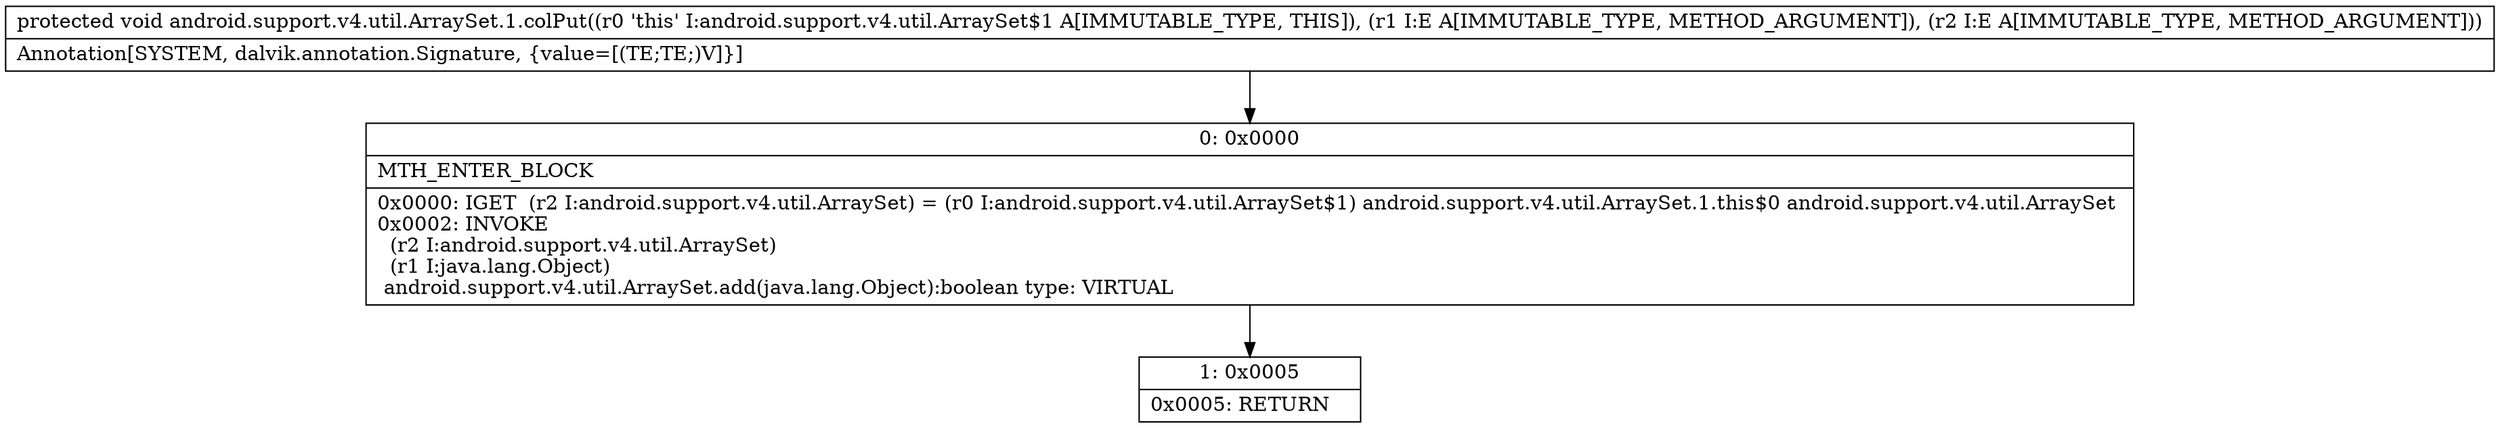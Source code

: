 digraph "CFG forandroid.support.v4.util.ArraySet.1.colPut(Ljava\/lang\/Object;Ljava\/lang\/Object;)V" {
Node_0 [shape=record,label="{0\:\ 0x0000|MTH_ENTER_BLOCK\l|0x0000: IGET  (r2 I:android.support.v4.util.ArraySet) = (r0 I:android.support.v4.util.ArraySet$1) android.support.v4.util.ArraySet.1.this$0 android.support.v4.util.ArraySet \l0x0002: INVOKE  \l  (r2 I:android.support.v4.util.ArraySet)\l  (r1 I:java.lang.Object)\l android.support.v4.util.ArraySet.add(java.lang.Object):boolean type: VIRTUAL \l}"];
Node_1 [shape=record,label="{1\:\ 0x0005|0x0005: RETURN   \l}"];
MethodNode[shape=record,label="{protected void android.support.v4.util.ArraySet.1.colPut((r0 'this' I:android.support.v4.util.ArraySet$1 A[IMMUTABLE_TYPE, THIS]), (r1 I:E A[IMMUTABLE_TYPE, METHOD_ARGUMENT]), (r2 I:E A[IMMUTABLE_TYPE, METHOD_ARGUMENT]))  | Annotation[SYSTEM, dalvik.annotation.Signature, \{value=[(TE;TE;)V]\}]\l}"];
MethodNode -> Node_0;
Node_0 -> Node_1;
}

